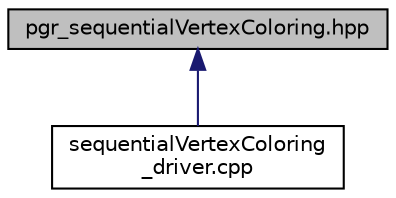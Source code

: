 digraph "pgr_sequentialVertexColoring.hpp"
{
 // LATEX_PDF_SIZE
  edge [fontname="Helvetica",fontsize="10",labelfontname="Helvetica",labelfontsize="10"];
  node [fontname="Helvetica",fontsize="10",shape=record];
  Node1 [label="pgr_sequentialVertexColoring.hpp",height=0.2,width=0.4,color="black", fillcolor="grey75", style="filled", fontcolor="black",tooltip="The main file which calls the respective boost function."];
  Node1 -> Node2 [dir="back",color="midnightblue",fontsize="10",style="solid",fontname="Helvetica"];
  Node2 [label="sequentialVertexColoring\l_driver.cpp",height=0.2,width=0.4,color="black", fillcolor="white", style="filled",URL="$sequentialVertexColoring__driver_8cpp.html",tooltip="Handles actual calling of function in the pgr_sequentialVertexColoring.hpp file."];
}
